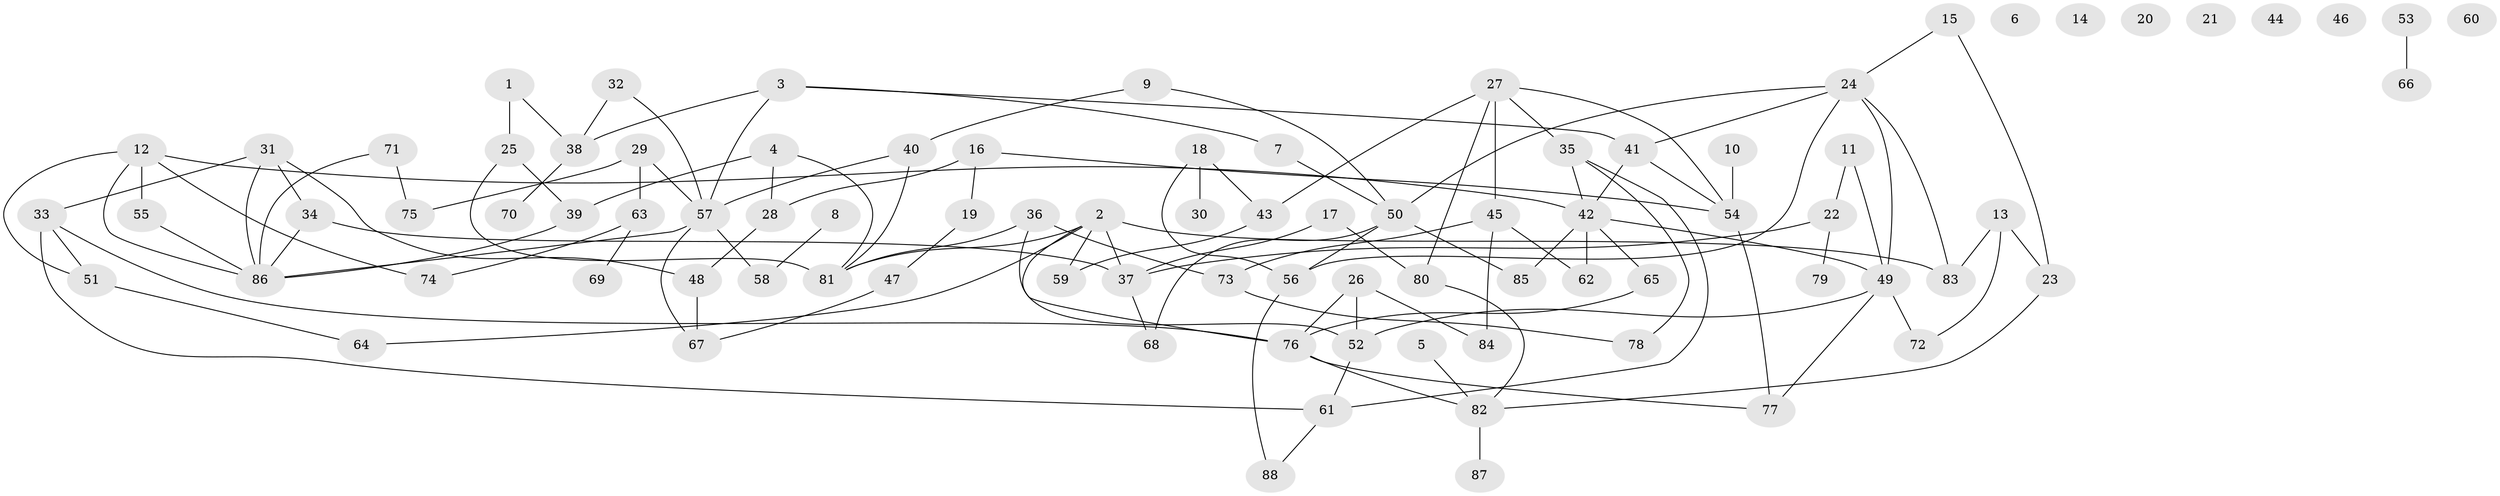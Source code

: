 // coarse degree distribution, {2: 0.3125, 9: 0.046875, 4: 0.125, 1: 0.09375, 0: 0.125, 6: 0.09375, 3: 0.125, 5: 0.03125, 8: 0.03125, 7: 0.015625}
// Generated by graph-tools (version 1.1) at 2025/41/03/06/25 10:41:21]
// undirected, 88 vertices, 124 edges
graph export_dot {
graph [start="1"]
  node [color=gray90,style=filled];
  1;
  2;
  3;
  4;
  5;
  6;
  7;
  8;
  9;
  10;
  11;
  12;
  13;
  14;
  15;
  16;
  17;
  18;
  19;
  20;
  21;
  22;
  23;
  24;
  25;
  26;
  27;
  28;
  29;
  30;
  31;
  32;
  33;
  34;
  35;
  36;
  37;
  38;
  39;
  40;
  41;
  42;
  43;
  44;
  45;
  46;
  47;
  48;
  49;
  50;
  51;
  52;
  53;
  54;
  55;
  56;
  57;
  58;
  59;
  60;
  61;
  62;
  63;
  64;
  65;
  66;
  67;
  68;
  69;
  70;
  71;
  72;
  73;
  74;
  75;
  76;
  77;
  78;
  79;
  80;
  81;
  82;
  83;
  84;
  85;
  86;
  87;
  88;
  1 -- 25;
  1 -- 38;
  2 -- 37;
  2 -- 59;
  2 -- 64;
  2 -- 76;
  2 -- 81;
  2 -- 83;
  3 -- 7;
  3 -- 38;
  3 -- 41;
  3 -- 57;
  4 -- 28;
  4 -- 39;
  4 -- 81;
  5 -- 82;
  7 -- 50;
  8 -- 58;
  9 -- 40;
  9 -- 50;
  10 -- 54;
  11 -- 22;
  11 -- 49;
  12 -- 42;
  12 -- 51;
  12 -- 55;
  12 -- 74;
  12 -- 86;
  13 -- 23;
  13 -- 72;
  13 -- 83;
  15 -- 23;
  15 -- 24;
  16 -- 19;
  16 -- 28;
  16 -- 54;
  17 -- 37;
  17 -- 80;
  18 -- 30;
  18 -- 43;
  18 -- 56;
  19 -- 47;
  22 -- 37;
  22 -- 79;
  23 -- 82;
  24 -- 41;
  24 -- 49;
  24 -- 50;
  24 -- 56;
  24 -- 83;
  25 -- 39;
  25 -- 81;
  26 -- 52;
  26 -- 76;
  26 -- 84;
  27 -- 35;
  27 -- 43;
  27 -- 45;
  27 -- 54;
  27 -- 80;
  28 -- 48;
  29 -- 57;
  29 -- 63;
  29 -- 75;
  31 -- 33;
  31 -- 34;
  31 -- 48;
  31 -- 86;
  32 -- 38;
  32 -- 57;
  33 -- 51;
  33 -- 61;
  33 -- 76;
  34 -- 37;
  34 -- 86;
  35 -- 42;
  35 -- 61;
  35 -- 78;
  36 -- 52;
  36 -- 73;
  36 -- 81;
  37 -- 68;
  38 -- 70;
  39 -- 86;
  40 -- 57;
  40 -- 81;
  41 -- 42;
  41 -- 54;
  42 -- 49;
  42 -- 62;
  42 -- 65;
  42 -- 85;
  43 -- 59;
  45 -- 62;
  45 -- 73;
  45 -- 84;
  47 -- 67;
  48 -- 67;
  49 -- 52;
  49 -- 72;
  49 -- 77;
  50 -- 56;
  50 -- 68;
  50 -- 85;
  51 -- 64;
  52 -- 61;
  53 -- 66;
  54 -- 77;
  55 -- 86;
  56 -- 88;
  57 -- 58;
  57 -- 67;
  57 -- 86;
  61 -- 88;
  63 -- 69;
  63 -- 74;
  65 -- 76;
  71 -- 75;
  71 -- 86;
  73 -- 78;
  76 -- 77;
  76 -- 82;
  80 -- 82;
  82 -- 87;
}
